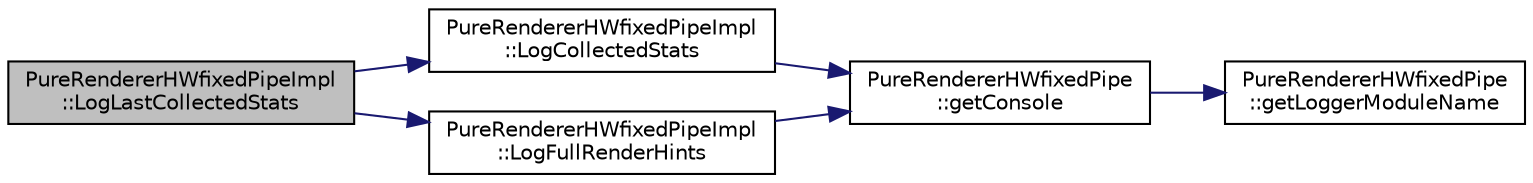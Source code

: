 digraph "PureRendererHWfixedPipeImpl::LogLastCollectedStats"
{
 // LATEX_PDF_SIZE
  edge [fontname="Helvetica",fontsize="10",labelfontname="Helvetica",labelfontsize="10"];
  node [fontname="Helvetica",fontsize="10",shape=record];
  rankdir="LR";
  Node1 [label="PureRendererHWfixedPipeImpl\l::LogLastCollectedStats",height=0.2,width=0.4,color="black", fillcolor="grey75", style="filled", fontcolor="black",tooltip=" "];
  Node1 -> Node2 [color="midnightblue",fontsize="10",style="solid",fontname="Helvetica"];
  Node2 [label="PureRendererHWfixedPipeImpl\l::LogCollectedStats",height=0.2,width=0.4,color="black", fillcolor="white", style="filled",URL="$class_pure_renderer_h_wfixed_pipe_impl.html#aa24d7c604b794b19fe8bae1e45daf3ac",tooltip=" "];
  Node2 -> Node3 [color="midnightblue",fontsize="10",style="solid",fontname="Helvetica"];
  Node3 [label="PureRendererHWfixedPipe\l::getConsole",height=0.2,width=0.4,color="black", fillcolor="white", style="filled",URL="$class_pure_renderer_h_wfixed_pipe.html#afefeadb4d229d83d09fc0f6ec875e48d",tooltip="Returns access to console preset with logger module name as this class."];
  Node3 -> Node4 [color="midnightblue",fontsize="10",style="solid",fontname="Helvetica"];
  Node4 [label="PureRendererHWfixedPipe\l::getLoggerModuleName",height=0.2,width=0.4,color="black", fillcolor="white", style="filled",URL="$class_pure_renderer_h_wfixed_pipe.html#ac1cf5676887440d49a380e1359edd222",tooltip="Returns the logger module name of this class."];
  Node1 -> Node5 [color="midnightblue",fontsize="10",style="solid",fontname="Helvetica"];
  Node5 [label="PureRendererHWfixedPipeImpl\l::LogFullRenderHints",height=0.2,width=0.4,color="black", fillcolor="white", style="filled",URL="$class_pure_renderer_h_wfixed_pipe_impl.html#a38f7185b2afb36408238ab460efe0294",tooltip="Logs given render hints with full descriptive text."];
  Node5 -> Node3 [color="midnightblue",fontsize="10",style="solid",fontname="Helvetica"];
}
